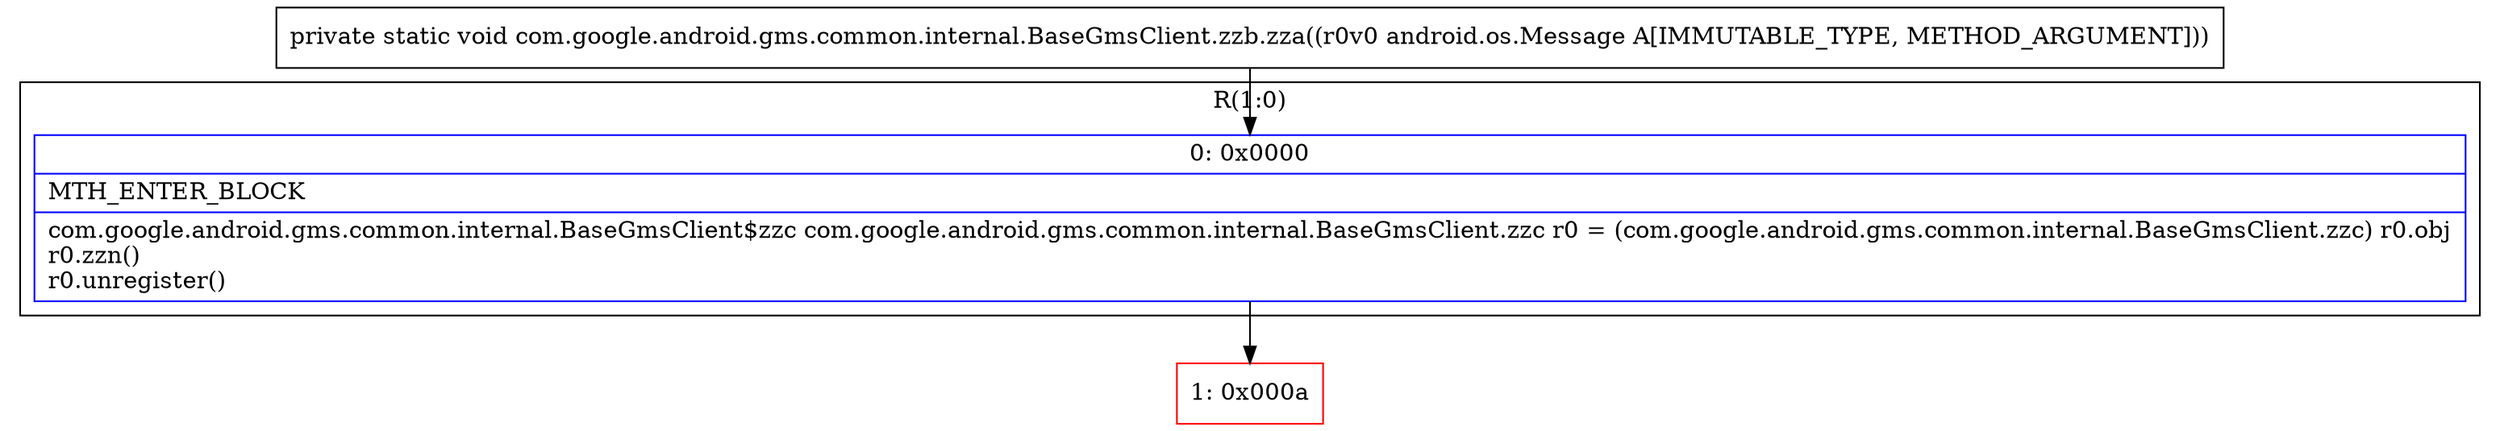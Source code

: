 digraph "CFG forcom.google.android.gms.common.internal.BaseGmsClient.zzb.zza(Landroid\/os\/Message;)V" {
subgraph cluster_Region_52547051 {
label = "R(1:0)";
node [shape=record,color=blue];
Node_0 [shape=record,label="{0\:\ 0x0000|MTH_ENTER_BLOCK\l|com.google.android.gms.common.internal.BaseGmsClient$zzc com.google.android.gms.common.internal.BaseGmsClient.zzc r0 = (com.google.android.gms.common.internal.BaseGmsClient.zzc) r0.obj\lr0.zzn()\lr0.unregister()\l}"];
}
Node_1 [shape=record,color=red,label="{1\:\ 0x000a}"];
MethodNode[shape=record,label="{private static void com.google.android.gms.common.internal.BaseGmsClient.zzb.zza((r0v0 android.os.Message A[IMMUTABLE_TYPE, METHOD_ARGUMENT])) }"];
MethodNode -> Node_0;
Node_0 -> Node_1;
}

